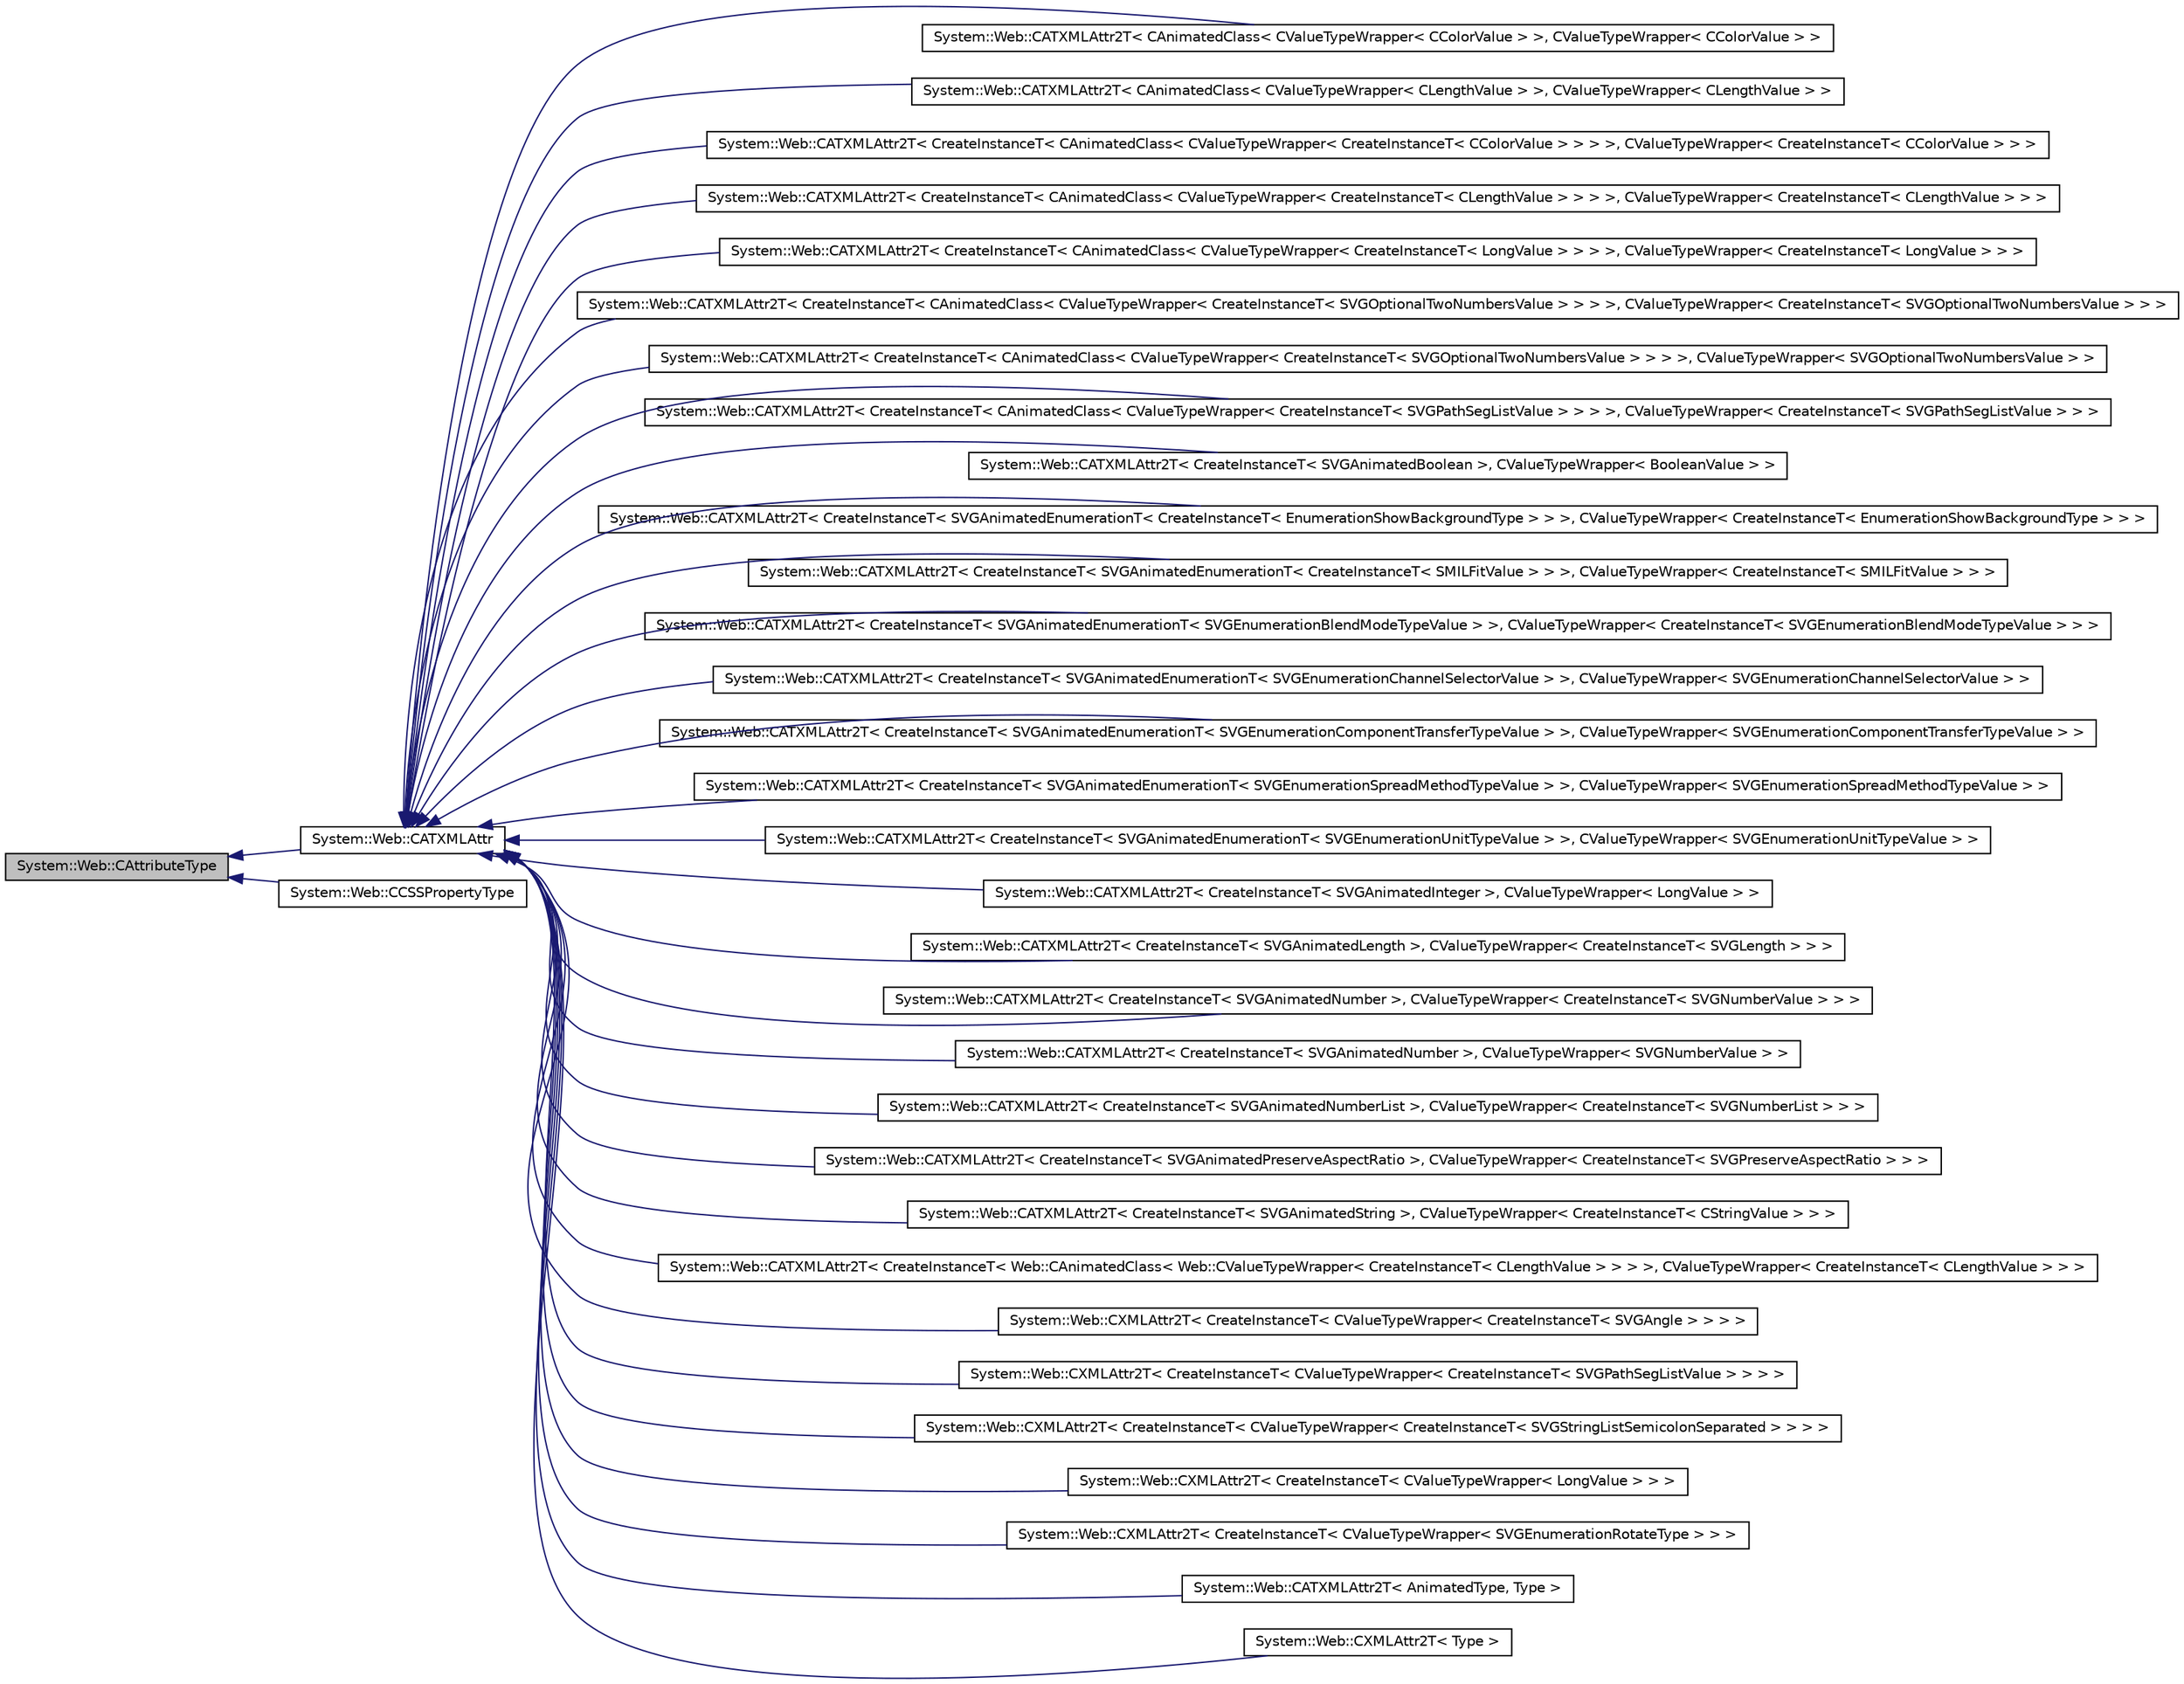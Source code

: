 digraph G
{
  edge [fontname="Helvetica",fontsize="10",labelfontname="Helvetica",labelfontsize="10"];
  node [fontname="Helvetica",fontsize="10",shape=record];
  rankdir="LR";
  Node1 [label="System::Web::CAttributeType",height=0.2,width=0.4,color="black", fillcolor="grey75", style="filled" fontcolor="black"];
  Node1 -> Node2 [dir="back",color="midnightblue",fontsize="10",style="solid",fontname="Helvetica"];
  Node2 [label="System::Web::CATXMLAttr",height=0.2,width=0.4,color="black", fillcolor="white", style="filled",URL="$class_system_1_1_web_1_1_c_a_t_x_m_l_attr.html"];
  Node2 -> Node3 [dir="back",color="midnightblue",fontsize="10",style="solid",fontname="Helvetica"];
  Node3 [label="System::Web::CATXMLAttr2T\< CAnimatedClass\< CValueTypeWrapper\< CColorValue \> \>, CValueTypeWrapper\< CColorValue \> \>",height=0.2,width=0.4,color="black", fillcolor="white", style="filled",URL="$class_system_1_1_web_1_1_c_a_t_x_m_l_attr2_t.html"];
  Node2 -> Node4 [dir="back",color="midnightblue",fontsize="10",style="solid",fontname="Helvetica"];
  Node4 [label="System::Web::CATXMLAttr2T\< CAnimatedClass\< CValueTypeWrapper\< CLengthValue \> \>, CValueTypeWrapper\< CLengthValue \> \>",height=0.2,width=0.4,color="black", fillcolor="white", style="filled",URL="$class_system_1_1_web_1_1_c_a_t_x_m_l_attr2_t.html"];
  Node2 -> Node5 [dir="back",color="midnightblue",fontsize="10",style="solid",fontname="Helvetica"];
  Node5 [label="System::Web::CATXMLAttr2T\< CreateInstanceT\< CAnimatedClass\< CValueTypeWrapper\< CreateInstanceT\< CColorValue \> \> \> \>, CValueTypeWrapper\< CreateInstanceT\< CColorValue \> \> \>",height=0.2,width=0.4,color="black", fillcolor="white", style="filled",URL="$class_system_1_1_web_1_1_c_a_t_x_m_l_attr2_t.html"];
  Node2 -> Node6 [dir="back",color="midnightblue",fontsize="10",style="solid",fontname="Helvetica"];
  Node6 [label="System::Web::CATXMLAttr2T\< CreateInstanceT\< CAnimatedClass\< CValueTypeWrapper\< CreateInstanceT\< CLengthValue \> \> \> \>, CValueTypeWrapper\< CreateInstanceT\< CLengthValue \> \> \>",height=0.2,width=0.4,color="black", fillcolor="white", style="filled",URL="$class_system_1_1_web_1_1_c_a_t_x_m_l_attr2_t.html"];
  Node2 -> Node7 [dir="back",color="midnightblue",fontsize="10",style="solid",fontname="Helvetica"];
  Node7 [label="System::Web::CATXMLAttr2T\< CreateInstanceT\< CAnimatedClass\< CValueTypeWrapper\< CreateInstanceT\< LongValue \> \> \> \>, CValueTypeWrapper\< CreateInstanceT\< LongValue \> \> \>",height=0.2,width=0.4,color="black", fillcolor="white", style="filled",URL="$class_system_1_1_web_1_1_c_a_t_x_m_l_attr2_t.html"];
  Node2 -> Node8 [dir="back",color="midnightblue",fontsize="10",style="solid",fontname="Helvetica"];
  Node8 [label="System::Web::CATXMLAttr2T\< CreateInstanceT\< CAnimatedClass\< CValueTypeWrapper\< CreateInstanceT\< SVGOptionalTwoNumbersValue \> \> \> \>, CValueTypeWrapper\< CreateInstanceT\< SVGOptionalTwoNumbersValue \> \> \>",height=0.2,width=0.4,color="black", fillcolor="white", style="filled",URL="$class_system_1_1_web_1_1_c_a_t_x_m_l_attr2_t.html"];
  Node2 -> Node9 [dir="back",color="midnightblue",fontsize="10",style="solid",fontname="Helvetica"];
  Node9 [label="System::Web::CATXMLAttr2T\< CreateInstanceT\< CAnimatedClass\< CValueTypeWrapper\< CreateInstanceT\< SVGOptionalTwoNumbersValue \> \> \> \>, CValueTypeWrapper\< SVGOptionalTwoNumbersValue \> \>",height=0.2,width=0.4,color="black", fillcolor="white", style="filled",URL="$class_system_1_1_web_1_1_c_a_t_x_m_l_attr2_t.html"];
  Node2 -> Node10 [dir="back",color="midnightblue",fontsize="10",style="solid",fontname="Helvetica"];
  Node10 [label="System::Web::CATXMLAttr2T\< CreateInstanceT\< CAnimatedClass\< CValueTypeWrapper\< CreateInstanceT\< SVGPathSegListValue \> \> \> \>, CValueTypeWrapper\< CreateInstanceT\< SVGPathSegListValue \> \> \>",height=0.2,width=0.4,color="black", fillcolor="white", style="filled",URL="$class_system_1_1_web_1_1_c_a_t_x_m_l_attr2_t.html"];
  Node2 -> Node11 [dir="back",color="midnightblue",fontsize="10",style="solid",fontname="Helvetica"];
  Node11 [label="System::Web::CATXMLAttr2T\< CreateInstanceT\< SVGAnimatedBoolean \>, CValueTypeWrapper\< BooleanValue \> \>",height=0.2,width=0.4,color="black", fillcolor="white", style="filled",URL="$class_system_1_1_web_1_1_c_a_t_x_m_l_attr2_t.html"];
  Node2 -> Node12 [dir="back",color="midnightblue",fontsize="10",style="solid",fontname="Helvetica"];
  Node12 [label="System::Web::CATXMLAttr2T\< CreateInstanceT\< SVGAnimatedEnumerationT\< CreateInstanceT\< EnumerationShowBackgroundType \> \> \>, CValueTypeWrapper\< CreateInstanceT\< EnumerationShowBackgroundType \> \> \>",height=0.2,width=0.4,color="black", fillcolor="white", style="filled",URL="$class_system_1_1_web_1_1_c_a_t_x_m_l_attr2_t.html"];
  Node2 -> Node13 [dir="back",color="midnightblue",fontsize="10",style="solid",fontname="Helvetica"];
  Node13 [label="System::Web::CATXMLAttr2T\< CreateInstanceT\< SVGAnimatedEnumerationT\< CreateInstanceT\< SMILFitValue \> \> \>, CValueTypeWrapper\< CreateInstanceT\< SMILFitValue \> \> \>",height=0.2,width=0.4,color="black", fillcolor="white", style="filled",URL="$class_system_1_1_web_1_1_c_a_t_x_m_l_attr2_t.html"];
  Node2 -> Node14 [dir="back",color="midnightblue",fontsize="10",style="solid",fontname="Helvetica"];
  Node14 [label="System::Web::CATXMLAttr2T\< CreateInstanceT\< SVGAnimatedEnumerationT\< SVGEnumerationBlendModeTypeValue \> \>, CValueTypeWrapper\< CreateInstanceT\< SVGEnumerationBlendModeTypeValue \> \> \>",height=0.2,width=0.4,color="black", fillcolor="white", style="filled",URL="$class_system_1_1_web_1_1_c_a_t_x_m_l_attr2_t.html"];
  Node2 -> Node15 [dir="back",color="midnightblue",fontsize="10",style="solid",fontname="Helvetica"];
  Node15 [label="System::Web::CATXMLAttr2T\< CreateInstanceT\< SVGAnimatedEnumerationT\< SVGEnumerationChannelSelectorValue \> \>, CValueTypeWrapper\< SVGEnumerationChannelSelectorValue \> \>",height=0.2,width=0.4,color="black", fillcolor="white", style="filled",URL="$class_system_1_1_web_1_1_c_a_t_x_m_l_attr2_t.html"];
  Node2 -> Node16 [dir="back",color="midnightblue",fontsize="10",style="solid",fontname="Helvetica"];
  Node16 [label="System::Web::CATXMLAttr2T\< CreateInstanceT\< SVGAnimatedEnumerationT\< SVGEnumerationComponentTransferTypeValue \> \>, CValueTypeWrapper\< SVGEnumerationComponentTransferTypeValue \> \>",height=0.2,width=0.4,color="black", fillcolor="white", style="filled",URL="$class_system_1_1_web_1_1_c_a_t_x_m_l_attr2_t.html"];
  Node2 -> Node17 [dir="back",color="midnightblue",fontsize="10",style="solid",fontname="Helvetica"];
  Node17 [label="System::Web::CATXMLAttr2T\< CreateInstanceT\< SVGAnimatedEnumerationT\< SVGEnumerationSpreadMethodTypeValue \> \>, CValueTypeWrapper\< SVGEnumerationSpreadMethodTypeValue \> \>",height=0.2,width=0.4,color="black", fillcolor="white", style="filled",URL="$class_system_1_1_web_1_1_c_a_t_x_m_l_attr2_t.html"];
  Node2 -> Node18 [dir="back",color="midnightblue",fontsize="10",style="solid",fontname="Helvetica"];
  Node18 [label="System::Web::CATXMLAttr2T\< CreateInstanceT\< SVGAnimatedEnumerationT\< SVGEnumerationUnitTypeValue \> \>, CValueTypeWrapper\< SVGEnumerationUnitTypeValue \> \>",height=0.2,width=0.4,color="black", fillcolor="white", style="filled",URL="$class_system_1_1_web_1_1_c_a_t_x_m_l_attr2_t.html"];
  Node2 -> Node19 [dir="back",color="midnightblue",fontsize="10",style="solid",fontname="Helvetica"];
  Node19 [label="System::Web::CATXMLAttr2T\< CreateInstanceT\< SVGAnimatedInteger \>, CValueTypeWrapper\< LongValue \> \>",height=0.2,width=0.4,color="black", fillcolor="white", style="filled",URL="$class_system_1_1_web_1_1_c_a_t_x_m_l_attr2_t.html"];
  Node2 -> Node20 [dir="back",color="midnightblue",fontsize="10",style="solid",fontname="Helvetica"];
  Node20 [label="System::Web::CATXMLAttr2T\< CreateInstanceT\< SVGAnimatedLength \>, CValueTypeWrapper\< CreateInstanceT\< SVGLength \> \> \>",height=0.2,width=0.4,color="black", fillcolor="white", style="filled",URL="$class_system_1_1_web_1_1_c_a_t_x_m_l_attr2_t.html"];
  Node2 -> Node21 [dir="back",color="midnightblue",fontsize="10",style="solid",fontname="Helvetica"];
  Node21 [label="System::Web::CATXMLAttr2T\< CreateInstanceT\< SVGAnimatedNumber \>, CValueTypeWrapper\< CreateInstanceT\< SVGNumberValue \> \> \>",height=0.2,width=0.4,color="black", fillcolor="white", style="filled",URL="$class_system_1_1_web_1_1_c_a_t_x_m_l_attr2_t.html"];
  Node2 -> Node22 [dir="back",color="midnightblue",fontsize="10",style="solid",fontname="Helvetica"];
  Node22 [label="System::Web::CATXMLAttr2T\< CreateInstanceT\< SVGAnimatedNumber \>, CValueTypeWrapper\< SVGNumberValue \> \>",height=0.2,width=0.4,color="black", fillcolor="white", style="filled",URL="$class_system_1_1_web_1_1_c_a_t_x_m_l_attr2_t.html"];
  Node2 -> Node23 [dir="back",color="midnightblue",fontsize="10",style="solid",fontname="Helvetica"];
  Node23 [label="System::Web::CATXMLAttr2T\< CreateInstanceT\< SVGAnimatedNumberList \>, CValueTypeWrapper\< CreateInstanceT\< SVGNumberList \> \> \>",height=0.2,width=0.4,color="black", fillcolor="white", style="filled",URL="$class_system_1_1_web_1_1_c_a_t_x_m_l_attr2_t.html"];
  Node2 -> Node24 [dir="back",color="midnightblue",fontsize="10",style="solid",fontname="Helvetica"];
  Node24 [label="System::Web::CATXMLAttr2T\< CreateInstanceT\< SVGAnimatedPreserveAspectRatio \>, CValueTypeWrapper\< CreateInstanceT\< SVGPreserveAspectRatio \> \> \>",height=0.2,width=0.4,color="black", fillcolor="white", style="filled",URL="$class_system_1_1_web_1_1_c_a_t_x_m_l_attr2_t.html"];
  Node2 -> Node25 [dir="back",color="midnightblue",fontsize="10",style="solid",fontname="Helvetica"];
  Node25 [label="System::Web::CATXMLAttr2T\< CreateInstanceT\< SVGAnimatedString \>, CValueTypeWrapper\< CreateInstanceT\< CStringValue \> \> \>",height=0.2,width=0.4,color="black", fillcolor="white", style="filled",URL="$class_system_1_1_web_1_1_c_a_t_x_m_l_attr2_t.html"];
  Node2 -> Node26 [dir="back",color="midnightblue",fontsize="10",style="solid",fontname="Helvetica"];
  Node26 [label="System::Web::CATXMLAttr2T\< CreateInstanceT\< Web::CAnimatedClass\< Web::CValueTypeWrapper\< CreateInstanceT\< CLengthValue \> \> \> \>, CValueTypeWrapper\< CreateInstanceT\< CLengthValue \> \> \>",height=0.2,width=0.4,color="black", fillcolor="white", style="filled",URL="$class_system_1_1_web_1_1_c_a_t_x_m_l_attr2_t.html"];
  Node2 -> Node27 [dir="back",color="midnightblue",fontsize="10",style="solid",fontname="Helvetica"];
  Node27 [label="System::Web::CXMLAttr2T\< CreateInstanceT\< CValueTypeWrapper\< CreateInstanceT\< SVGAngle \> \> \> \>",height=0.2,width=0.4,color="black", fillcolor="white", style="filled",URL="$class_system_1_1_web_1_1_c_x_m_l_attr2_t.html"];
  Node2 -> Node28 [dir="back",color="midnightblue",fontsize="10",style="solid",fontname="Helvetica"];
  Node28 [label="System::Web::CXMLAttr2T\< CreateInstanceT\< CValueTypeWrapper\< CreateInstanceT\< SVGPathSegListValue \> \> \> \>",height=0.2,width=0.4,color="black", fillcolor="white", style="filled",URL="$class_system_1_1_web_1_1_c_x_m_l_attr2_t.html"];
  Node2 -> Node29 [dir="back",color="midnightblue",fontsize="10",style="solid",fontname="Helvetica"];
  Node29 [label="System::Web::CXMLAttr2T\< CreateInstanceT\< CValueTypeWrapper\< CreateInstanceT\< SVGStringListSemicolonSeparated \> \> \> \>",height=0.2,width=0.4,color="black", fillcolor="white", style="filled",URL="$class_system_1_1_web_1_1_c_x_m_l_attr2_t.html"];
  Node2 -> Node30 [dir="back",color="midnightblue",fontsize="10",style="solid",fontname="Helvetica"];
  Node30 [label="System::Web::CXMLAttr2T\< CreateInstanceT\< CValueTypeWrapper\< LongValue \> \> \>",height=0.2,width=0.4,color="black", fillcolor="white", style="filled",URL="$class_system_1_1_web_1_1_c_x_m_l_attr2_t.html"];
  Node2 -> Node31 [dir="back",color="midnightblue",fontsize="10",style="solid",fontname="Helvetica"];
  Node31 [label="System::Web::CXMLAttr2T\< CreateInstanceT\< CValueTypeWrapper\< SVGEnumerationRotateType \> \> \>",height=0.2,width=0.4,color="black", fillcolor="white", style="filled",URL="$class_system_1_1_web_1_1_c_x_m_l_attr2_t.html"];
  Node2 -> Node32 [dir="back",color="midnightblue",fontsize="10",style="solid",fontname="Helvetica"];
  Node32 [label="System::Web::CATXMLAttr2T\< AnimatedType, Type \>",height=0.2,width=0.4,color="black", fillcolor="white", style="filled",URL="$class_system_1_1_web_1_1_c_a_t_x_m_l_attr2_t.html"];
  Node2 -> Node33 [dir="back",color="midnightblue",fontsize="10",style="solid",fontname="Helvetica"];
  Node33 [label="System::Web::CXMLAttr2T\< Type \>",height=0.2,width=0.4,color="black", fillcolor="white", style="filled",URL="$class_system_1_1_web_1_1_c_x_m_l_attr2_t.html"];
  Node1 -> Node34 [dir="back",color="midnightblue",fontsize="10",style="solid",fontname="Helvetica"];
  Node34 [label="System::Web::CCSSPropertyType",height=0.2,width=0.4,color="black", fillcolor="white", style="filled",URL="$class_system_1_1_web_1_1_c_c_s_s_property_type.html"];
}
